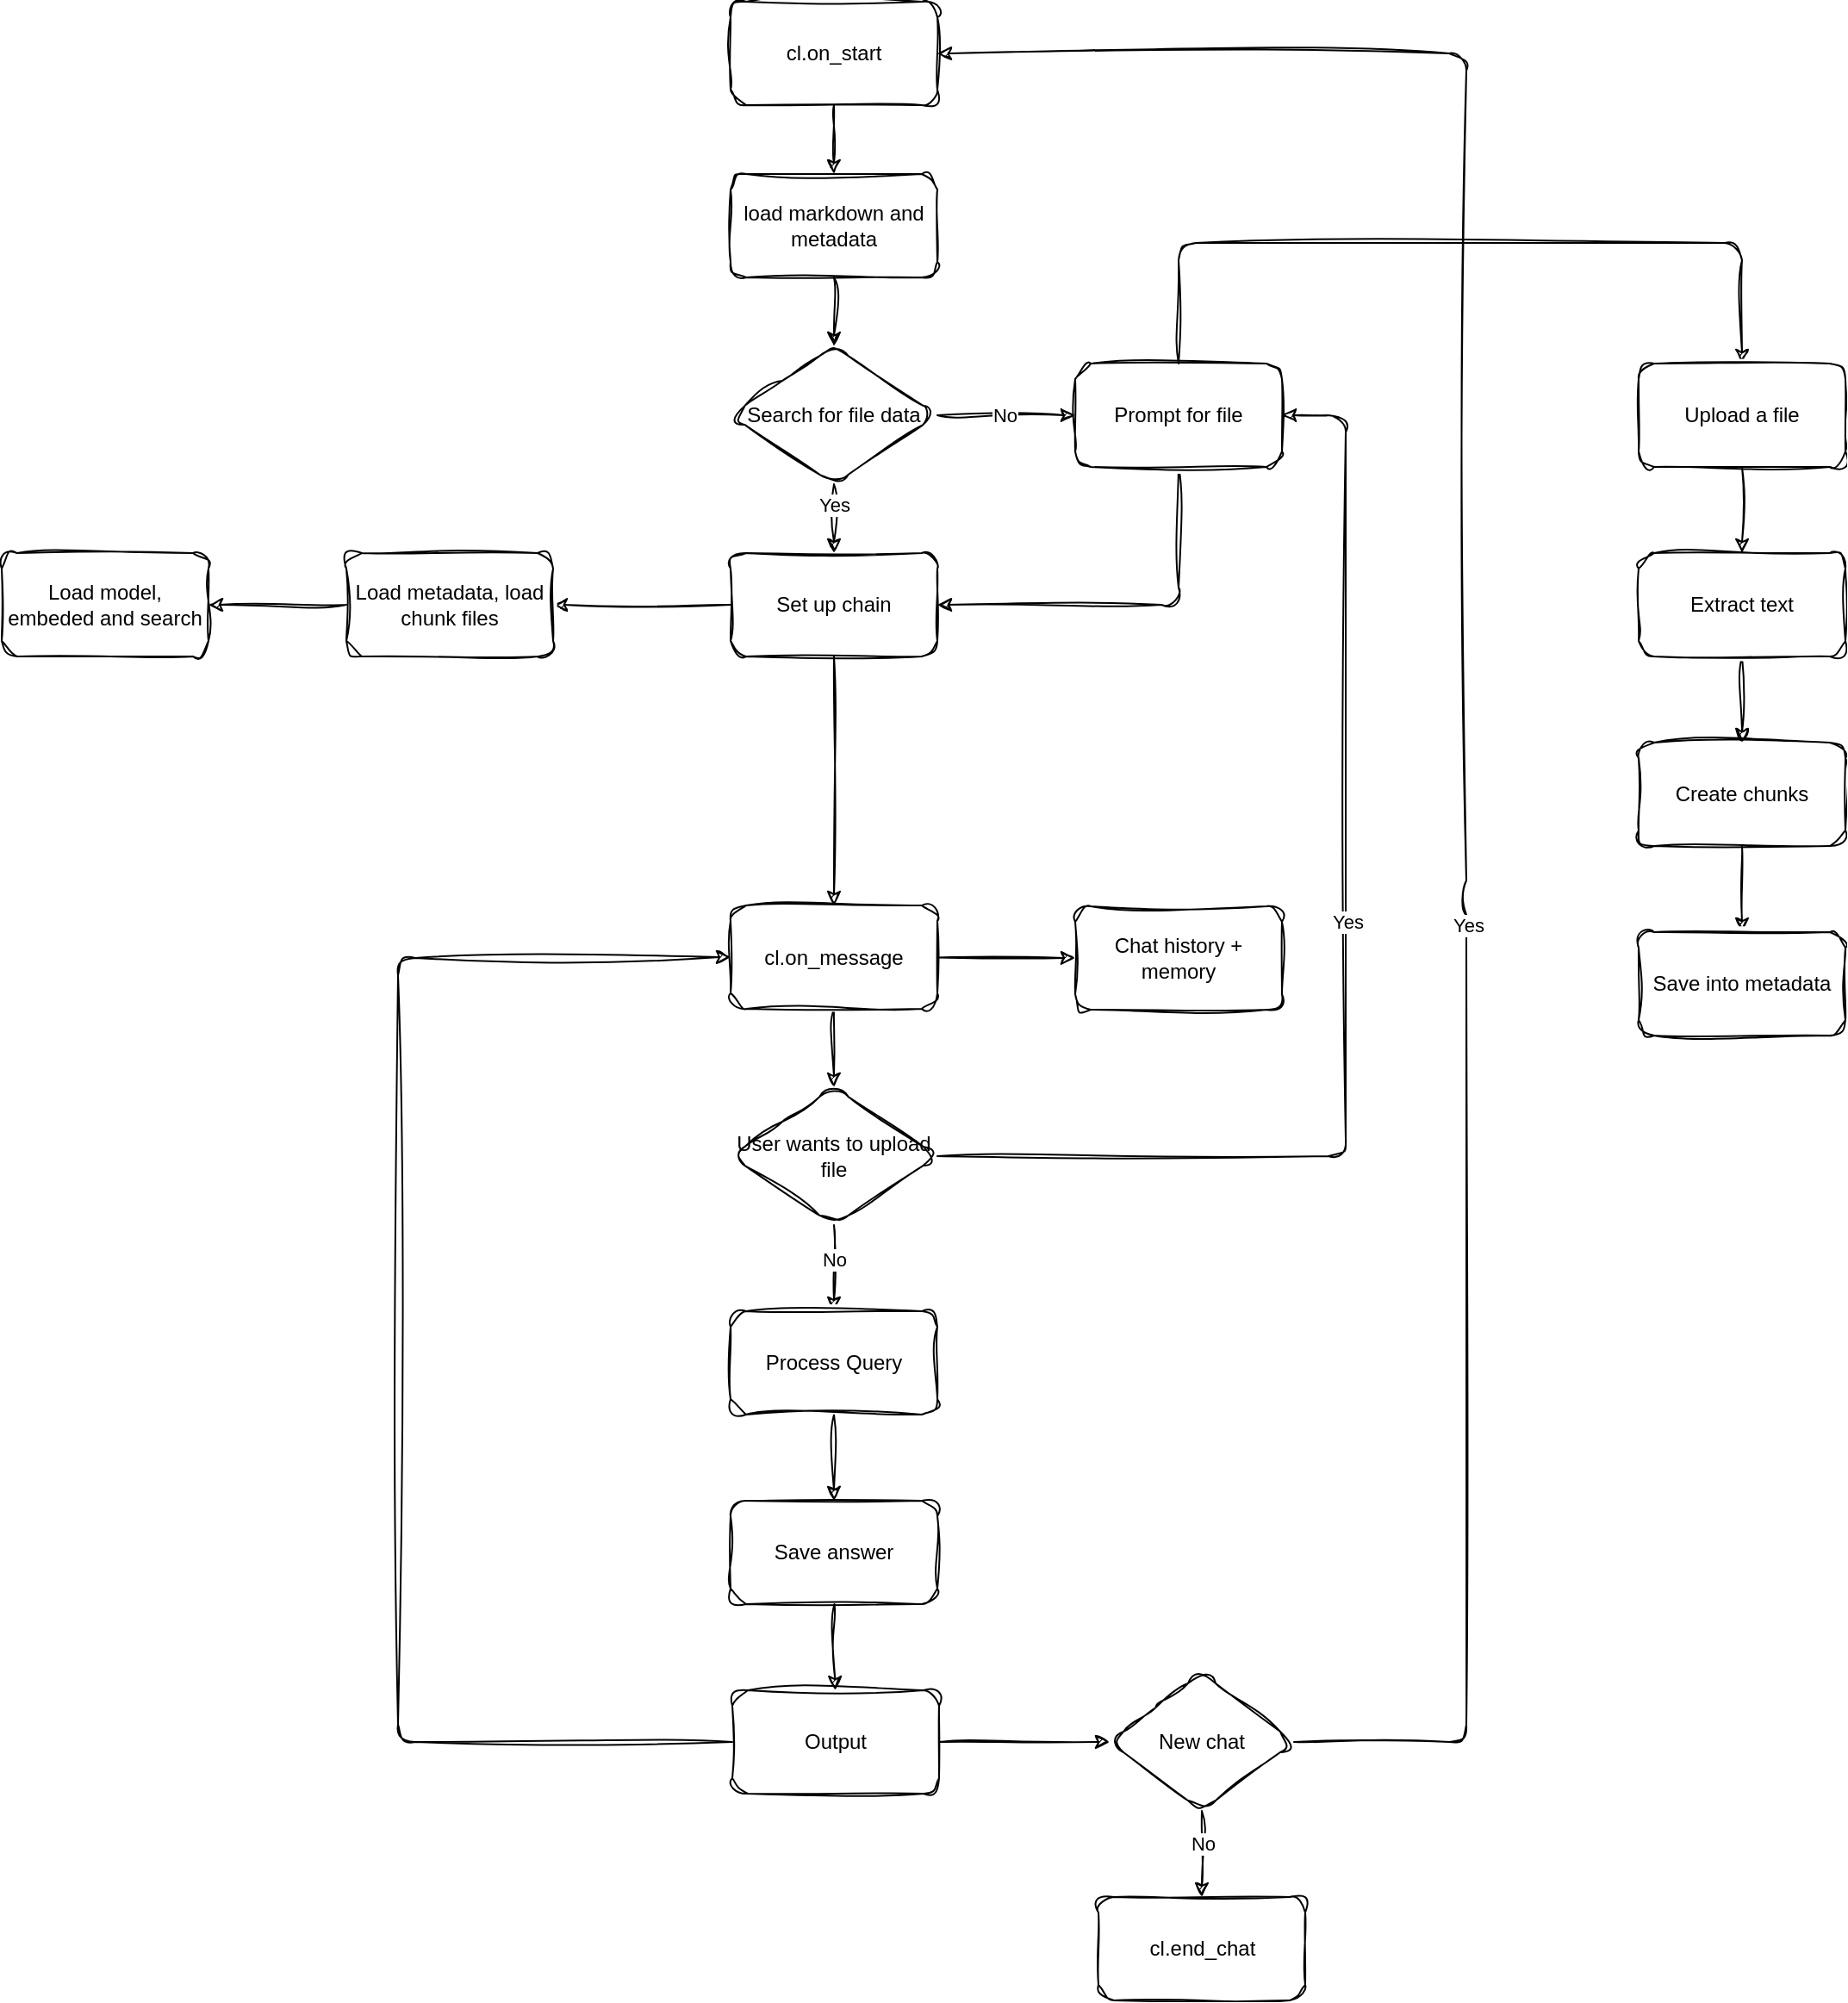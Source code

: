 <mxfile>
    <diagram id="TDo9Md2Y0d-92WFa0ves" name="Page-1">
        <mxGraphModel dx="1207" dy="504" grid="0" gridSize="10" guides="1" tooltips="1" connect="1" arrows="1" fold="1" page="0" pageScale="1" pageWidth="827" pageHeight="1169" background="none" math="0" shadow="0">
            <root>
                <mxCell id="0"/>
                <mxCell id="1" parent="0"/>
                <mxCell id="4" value="" style="edgeStyle=none;html=1;sketch=1;curveFitting=1;jiggle=2;" edge="1" parent="1" source="2" target="3">
                    <mxGeometry relative="1" as="geometry"/>
                </mxCell>
                <mxCell id="2" value="cl.on_start" style="rounded=1;whiteSpace=wrap;html=1;sketch=1;curveFitting=1;jiggle=2;" vertex="1" parent="1">
                    <mxGeometry x="763" width="120" height="60" as="geometry"/>
                </mxCell>
                <mxCell id="10" value="" style="edgeStyle=none;html=1;entryX=0.5;entryY=0;entryDx=0;entryDy=0;sketch=1;curveFitting=1;jiggle=2;" edge="1" parent="1" source="3" target="13">
                    <mxGeometry relative="1" as="geometry">
                        <mxPoint x="823" y="210" as="targetPoint"/>
                    </mxGeometry>
                </mxCell>
                <mxCell id="3" value="load markdown and metadata" style="whiteSpace=wrap;html=1;rounded=1;sketch=1;curveFitting=1;jiggle=2;" vertex="1" parent="1">
                    <mxGeometry x="763" y="100" width="120" height="60" as="geometry"/>
                </mxCell>
                <mxCell id="15" value="" style="edgeStyle=none;html=1;sketch=1;curveFitting=1;jiggle=2;" edge="1" parent="1" source="13" target="14">
                    <mxGeometry relative="1" as="geometry"/>
                </mxCell>
                <mxCell id="25" value="No" style="edgeLabel;html=1;align=center;verticalAlign=middle;resizable=0;points=[];sketch=1;curveFitting=1;jiggle=2;rounded=1;" vertex="1" connectable="0" parent="15">
                    <mxGeometry x="-0.027" relative="1" as="geometry">
                        <mxPoint as="offset"/>
                    </mxGeometry>
                </mxCell>
                <mxCell id="17" value="" style="edgeStyle=none;html=1;sketch=1;curveFitting=1;jiggle=2;" edge="1" parent="1" source="13" target="16">
                    <mxGeometry relative="1" as="geometry"/>
                </mxCell>
                <mxCell id="26" value="Yes" style="edgeLabel;html=1;align=center;verticalAlign=middle;resizable=0;points=[];sketch=1;curveFitting=1;jiggle=2;rounded=1;" vertex="1" connectable="0" parent="17">
                    <mxGeometry x="-0.418" y="2" relative="1" as="geometry">
                        <mxPoint x="-2" as="offset"/>
                    </mxGeometry>
                </mxCell>
                <mxCell id="13" value="Search for file data" style="rhombus;whiteSpace=wrap;html=1;sketch=1;curveFitting=1;jiggle=2;rounded=1;" vertex="1" parent="1">
                    <mxGeometry x="763" y="200" width="120" height="80" as="geometry"/>
                </mxCell>
                <mxCell id="27" style="edgeStyle=none;html=1;entryX=1;entryY=0.5;entryDx=0;entryDy=0;sketch=1;curveFitting=1;jiggle=2;" edge="1" parent="1" source="14" target="16">
                    <mxGeometry relative="1" as="geometry">
                        <Array as="points">
                            <mxPoint x="1023" y="350"/>
                        </Array>
                    </mxGeometry>
                </mxCell>
                <mxCell id="54" style="edgeStyle=none;html=1;entryX=0.5;entryY=0;entryDx=0;entryDy=0;exitX=0.5;exitY=0;exitDx=0;exitDy=0;sketch=1;curveFitting=1;jiggle=2;" edge="1" parent="1" source="14" target="47">
                    <mxGeometry relative="1" as="geometry">
                        <Array as="points">
                            <mxPoint x="1023" y="140"/>
                            <mxPoint x="1350" y="140"/>
                        </Array>
                    </mxGeometry>
                </mxCell>
                <mxCell id="14" value="Prompt for file" style="whiteSpace=wrap;html=1;sketch=1;curveFitting=1;jiggle=2;rounded=1;" vertex="1" parent="1">
                    <mxGeometry x="963" y="210" width="120" height="60" as="geometry"/>
                </mxCell>
                <mxCell id="56" value="" style="edgeStyle=none;html=1;sketch=1;curveFitting=1;jiggle=2;" edge="1" parent="1" source="16" target="55">
                    <mxGeometry relative="1" as="geometry"/>
                </mxCell>
                <mxCell id="16" value="Set up chain" style="whiteSpace=wrap;html=1;sketch=1;curveFitting=1;jiggle=2;rounded=1;" vertex="1" parent="1">
                    <mxGeometry x="763" y="320" width="120" height="60" as="geometry"/>
                </mxCell>
                <mxCell id="21" value="" style="edgeStyle=none;html=1;exitX=0.5;exitY=1;exitDx=0;exitDy=0;sketch=1;curveFitting=1;jiggle=2;" edge="1" parent="1" source="16" target="20">
                    <mxGeometry relative="1" as="geometry">
                        <mxPoint x="823" y="480" as="sourcePoint"/>
                    </mxGeometry>
                </mxCell>
                <mxCell id="23" value="" style="edgeStyle=none;html=1;entryX=0.5;entryY=0;entryDx=0;entryDy=0;sketch=1;curveFitting=1;jiggle=2;" edge="1" parent="1" source="20" target="24">
                    <mxGeometry relative="1" as="geometry">
                        <mxPoint x="823" y="620" as="targetPoint"/>
                    </mxGeometry>
                </mxCell>
                <mxCell id="46" style="edgeStyle=none;html=1;entryX=0;entryY=0.5;entryDx=0;entryDy=0;sketch=1;curveFitting=1;jiggle=2;" edge="1" parent="1" source="20" target="45">
                    <mxGeometry relative="1" as="geometry"/>
                </mxCell>
                <mxCell id="20" value="cl.on_message" style="whiteSpace=wrap;html=1;sketch=1;curveFitting=1;jiggle=2;rounded=1;" vertex="1" parent="1">
                    <mxGeometry x="763" y="524.5" width="120" height="60" as="geometry"/>
                </mxCell>
                <mxCell id="28" style="edgeStyle=none;html=1;entryX=1;entryY=0.5;entryDx=0;entryDy=0;exitX=1;exitY=0.5;exitDx=0;exitDy=0;sketch=1;curveFitting=1;jiggle=2;" edge="1" parent="1" source="24" target="14">
                    <mxGeometry relative="1" as="geometry">
                        <Array as="points">
                            <mxPoint x="1120" y="670"/>
                            <mxPoint x="1120" y="240"/>
                        </Array>
                    </mxGeometry>
                </mxCell>
                <mxCell id="29" value="Yes" style="edgeLabel;html=1;align=center;verticalAlign=middle;resizable=0;points=[];sketch=1;curveFitting=1;jiggle=2;rounded=1;" vertex="1" connectable="0" parent="28">
                    <mxGeometry x="0.06" y="-1" relative="1" as="geometry">
                        <mxPoint as="offset"/>
                    </mxGeometry>
                </mxCell>
                <mxCell id="31" value="" style="edgeStyle=none;html=1;sketch=1;curveFitting=1;jiggle=2;" edge="1" parent="1" source="24" target="30">
                    <mxGeometry relative="1" as="geometry"/>
                </mxCell>
                <mxCell id="44" value="No" style="edgeLabel;html=1;align=center;verticalAlign=middle;resizable=0;points=[];sketch=1;curveFitting=1;jiggle=2;rounded=1;" vertex="1" connectable="0" parent="31">
                    <mxGeometry x="-0.395" relative="1" as="geometry">
                        <mxPoint y="5" as="offset"/>
                    </mxGeometry>
                </mxCell>
                <mxCell id="24" value="User wants to upload file" style="rhombus;whiteSpace=wrap;html=1;sketch=1;curveFitting=1;jiggle=2;rounded=1;" vertex="1" parent="1">
                    <mxGeometry x="763" y="630" width="120" height="80" as="geometry"/>
                </mxCell>
                <mxCell id="33" value="" style="edgeStyle=none;html=1;sketch=1;curveFitting=1;jiggle=2;" edge="1" parent="1" source="30" target="32">
                    <mxGeometry relative="1" as="geometry"/>
                </mxCell>
                <mxCell id="30" value="Process Query" style="whiteSpace=wrap;html=1;sketch=1;curveFitting=1;jiggle=2;rounded=1;" vertex="1" parent="1">
                    <mxGeometry x="763" y="760" width="120" height="60" as="geometry"/>
                </mxCell>
                <mxCell id="35" value="" style="edgeStyle=none;html=1;sketch=1;curveFitting=1;jiggle=2;" edge="1" parent="1" source="32" target="34">
                    <mxGeometry relative="1" as="geometry"/>
                </mxCell>
                <mxCell id="32" value="Save answer" style="whiteSpace=wrap;html=1;sketch=1;curveFitting=1;jiggle=2;rounded=1;" vertex="1" parent="1">
                    <mxGeometry x="763" y="870" width="120" height="60" as="geometry"/>
                </mxCell>
                <mxCell id="36" style="edgeStyle=none;html=1;entryX=0;entryY=0.5;entryDx=0;entryDy=0;sketch=1;curveFitting=1;jiggle=2;" edge="1" parent="1" source="34" target="20">
                    <mxGeometry relative="1" as="geometry">
                        <mxPoint x="570" y="550" as="targetPoint"/>
                        <Array as="points">
                            <mxPoint x="570" y="1010"/>
                            <mxPoint x="570" y="555"/>
                        </Array>
                    </mxGeometry>
                </mxCell>
                <mxCell id="38" style="edgeStyle=none;html=1;entryX=0;entryY=0.5;entryDx=0;entryDy=0;sketch=1;curveFitting=1;jiggle=2;" edge="1" parent="1" source="34" target="37">
                    <mxGeometry relative="1" as="geometry"/>
                </mxCell>
                <mxCell id="34" value="Output" style="whiteSpace=wrap;html=1;sketch=1;curveFitting=1;jiggle=2;rounded=1;" vertex="1" parent="1">
                    <mxGeometry x="764" y="980" width="120" height="60" as="geometry"/>
                </mxCell>
                <mxCell id="39" style="edgeStyle=none;html=1;entryX=1;entryY=0.5;entryDx=0;entryDy=0;sketch=1;curveFitting=1;jiggle=2;" edge="1" parent="1" source="37" target="2">
                    <mxGeometry relative="1" as="geometry">
                        <Array as="points">
                            <mxPoint x="1190" y="1010"/>
                            <mxPoint x="1190" y="520"/>
                            <mxPoint x="1190" y="30"/>
                        </Array>
                    </mxGeometry>
                </mxCell>
                <mxCell id="43" value="Yes" style="edgeLabel;html=1;align=center;verticalAlign=middle;resizable=0;points=[];sketch=1;curveFitting=1;jiggle=2;rounded=1;" vertex="1" connectable="0" parent="39">
                    <mxGeometry x="-0.172" y="-1" relative="1" as="geometry">
                        <mxPoint as="offset"/>
                    </mxGeometry>
                </mxCell>
                <mxCell id="41" value="" style="edgeStyle=none;html=1;sketch=1;curveFitting=1;jiggle=2;" edge="1" parent="1" source="37" target="40">
                    <mxGeometry relative="1" as="geometry"/>
                </mxCell>
                <mxCell id="42" value="No" style="edgeLabel;html=1;align=center;verticalAlign=middle;resizable=0;points=[];sketch=1;curveFitting=1;jiggle=2;rounded=1;" vertex="1" connectable="0" parent="41">
                    <mxGeometry x="-0.251" relative="1" as="geometry">
                        <mxPoint as="offset"/>
                    </mxGeometry>
                </mxCell>
                <mxCell id="37" value="New chat" style="rhombus;whiteSpace=wrap;html=1;sketch=1;curveFitting=1;jiggle=2;rounded=1;" vertex="1" parent="1">
                    <mxGeometry x="983" y="970" width="107" height="80" as="geometry"/>
                </mxCell>
                <mxCell id="40" value="cl.end_chat" style="whiteSpace=wrap;html=1;sketch=1;curveFitting=1;jiggle=2;rounded=1;" vertex="1" parent="1">
                    <mxGeometry x="976.5" y="1100" width="120" height="60" as="geometry"/>
                </mxCell>
                <mxCell id="45" value="Chat history + memory" style="whiteSpace=wrap;html=1;sketch=1;curveFitting=1;jiggle=2;rounded=1;" vertex="1" parent="1">
                    <mxGeometry x="963" y="525" width="120" height="60" as="geometry"/>
                </mxCell>
                <mxCell id="49" value="" style="edgeStyle=none;html=1;sketch=1;curveFitting=1;jiggle=2;" edge="1" parent="1" source="47" target="48">
                    <mxGeometry relative="1" as="geometry"/>
                </mxCell>
                <mxCell id="47" value="Upload a file" style="rounded=1;whiteSpace=wrap;html=1;sketch=1;curveFitting=1;jiggle=2;" vertex="1" parent="1">
                    <mxGeometry x="1290" y="210" width="120" height="60" as="geometry"/>
                </mxCell>
                <mxCell id="51" value="" style="edgeStyle=none;html=1;sketch=1;curveFitting=1;jiggle=2;" edge="1" parent="1" source="48" target="50">
                    <mxGeometry relative="1" as="geometry"/>
                </mxCell>
                <mxCell id="48" value="Extract text" style="whiteSpace=wrap;html=1;rounded=1;sketch=1;curveFitting=1;jiggle=2;" vertex="1" parent="1">
                    <mxGeometry x="1290" y="320" width="120" height="60" as="geometry"/>
                </mxCell>
                <mxCell id="53" value="" style="edgeStyle=none;html=1;sketch=1;curveFitting=1;jiggle=2;" edge="1" parent="1" source="50" target="52">
                    <mxGeometry relative="1" as="geometry"/>
                </mxCell>
                <mxCell id="50" value="Create chunks" style="whiteSpace=wrap;html=1;rounded=1;sketch=1;curveFitting=1;jiggle=2;" vertex="1" parent="1">
                    <mxGeometry x="1290" y="430" width="120" height="60" as="geometry"/>
                </mxCell>
                <mxCell id="52" value="Save into metadata" style="whiteSpace=wrap;html=1;rounded=1;sketch=1;curveFitting=1;jiggle=2;" vertex="1" parent="1">
                    <mxGeometry x="1290" y="540" width="120" height="60" as="geometry"/>
                </mxCell>
                <mxCell id="58" value="" style="edgeStyle=none;html=1;sketch=1;curveFitting=1;jiggle=2;" edge="1" parent="1" source="55" target="57">
                    <mxGeometry relative="1" as="geometry"/>
                </mxCell>
                <mxCell id="55" value="Load metadata, load chunk files" style="whiteSpace=wrap;html=1;sketch=1;curveFitting=1;jiggle=2;rounded=1;" vertex="1" parent="1">
                    <mxGeometry x="540" y="320" width="120" height="60" as="geometry"/>
                </mxCell>
                <mxCell id="57" value="Load model, embeded and search" style="whiteSpace=wrap;html=1;sketch=1;curveFitting=1;jiggle=2;rounded=1;" vertex="1" parent="1">
                    <mxGeometry x="340" y="320" width="120" height="60" as="geometry"/>
                </mxCell>
            </root>
        </mxGraphModel>
    </diagram>
</mxfile>